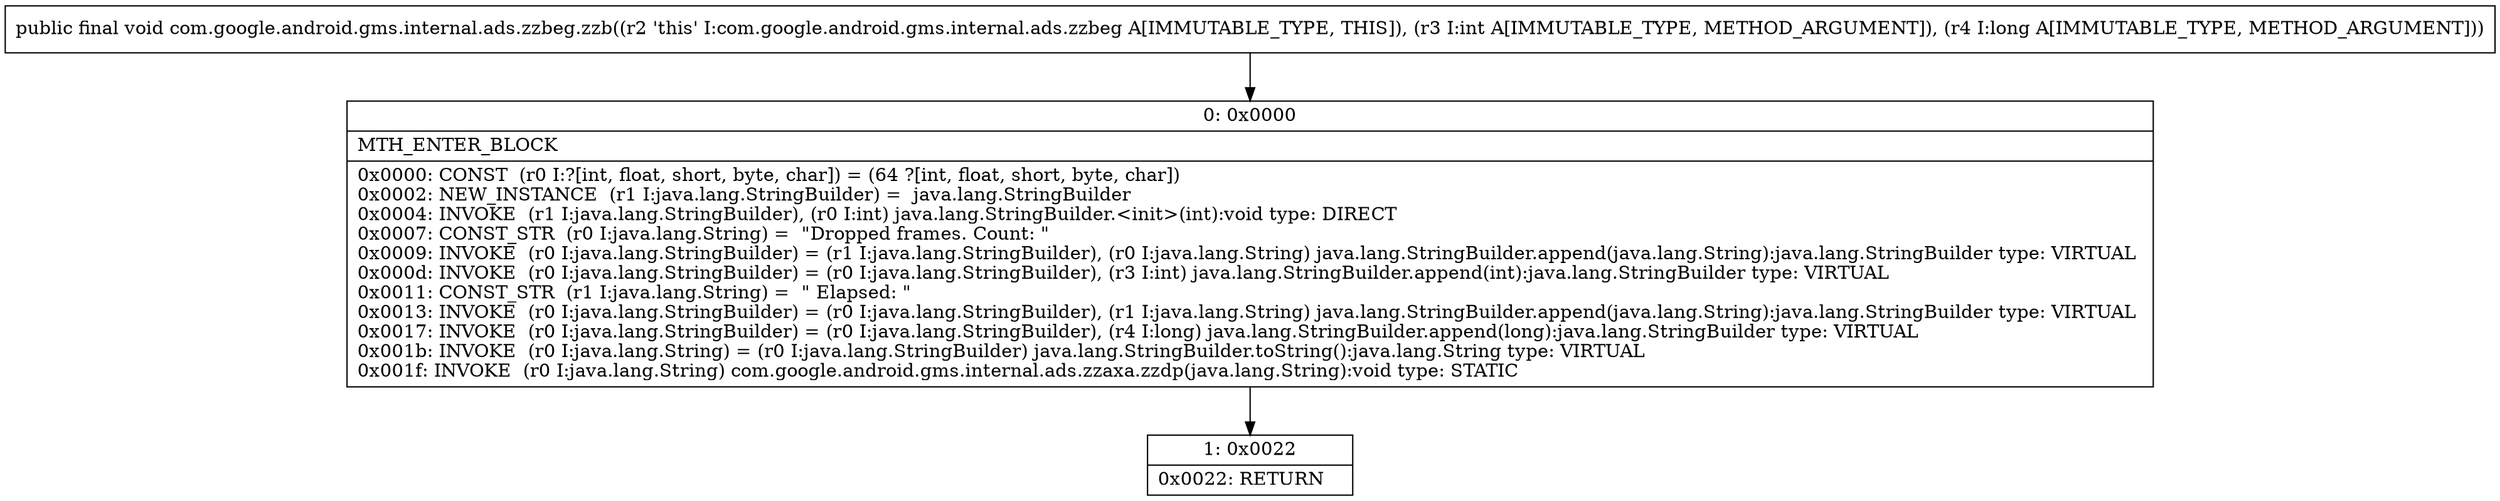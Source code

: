 digraph "CFG forcom.google.android.gms.internal.ads.zzbeg.zzb(IJ)V" {
Node_0 [shape=record,label="{0\:\ 0x0000|MTH_ENTER_BLOCK\l|0x0000: CONST  (r0 I:?[int, float, short, byte, char]) = (64 ?[int, float, short, byte, char]) \l0x0002: NEW_INSTANCE  (r1 I:java.lang.StringBuilder) =  java.lang.StringBuilder \l0x0004: INVOKE  (r1 I:java.lang.StringBuilder), (r0 I:int) java.lang.StringBuilder.\<init\>(int):void type: DIRECT \l0x0007: CONST_STR  (r0 I:java.lang.String) =  \"Dropped frames. Count: \" \l0x0009: INVOKE  (r0 I:java.lang.StringBuilder) = (r1 I:java.lang.StringBuilder), (r0 I:java.lang.String) java.lang.StringBuilder.append(java.lang.String):java.lang.StringBuilder type: VIRTUAL \l0x000d: INVOKE  (r0 I:java.lang.StringBuilder) = (r0 I:java.lang.StringBuilder), (r3 I:int) java.lang.StringBuilder.append(int):java.lang.StringBuilder type: VIRTUAL \l0x0011: CONST_STR  (r1 I:java.lang.String) =  \" Elapsed: \" \l0x0013: INVOKE  (r0 I:java.lang.StringBuilder) = (r0 I:java.lang.StringBuilder), (r1 I:java.lang.String) java.lang.StringBuilder.append(java.lang.String):java.lang.StringBuilder type: VIRTUAL \l0x0017: INVOKE  (r0 I:java.lang.StringBuilder) = (r0 I:java.lang.StringBuilder), (r4 I:long) java.lang.StringBuilder.append(long):java.lang.StringBuilder type: VIRTUAL \l0x001b: INVOKE  (r0 I:java.lang.String) = (r0 I:java.lang.StringBuilder) java.lang.StringBuilder.toString():java.lang.String type: VIRTUAL \l0x001f: INVOKE  (r0 I:java.lang.String) com.google.android.gms.internal.ads.zzaxa.zzdp(java.lang.String):void type: STATIC \l}"];
Node_1 [shape=record,label="{1\:\ 0x0022|0x0022: RETURN   \l}"];
MethodNode[shape=record,label="{public final void com.google.android.gms.internal.ads.zzbeg.zzb((r2 'this' I:com.google.android.gms.internal.ads.zzbeg A[IMMUTABLE_TYPE, THIS]), (r3 I:int A[IMMUTABLE_TYPE, METHOD_ARGUMENT]), (r4 I:long A[IMMUTABLE_TYPE, METHOD_ARGUMENT])) }"];
MethodNode -> Node_0;
Node_0 -> Node_1;
}

